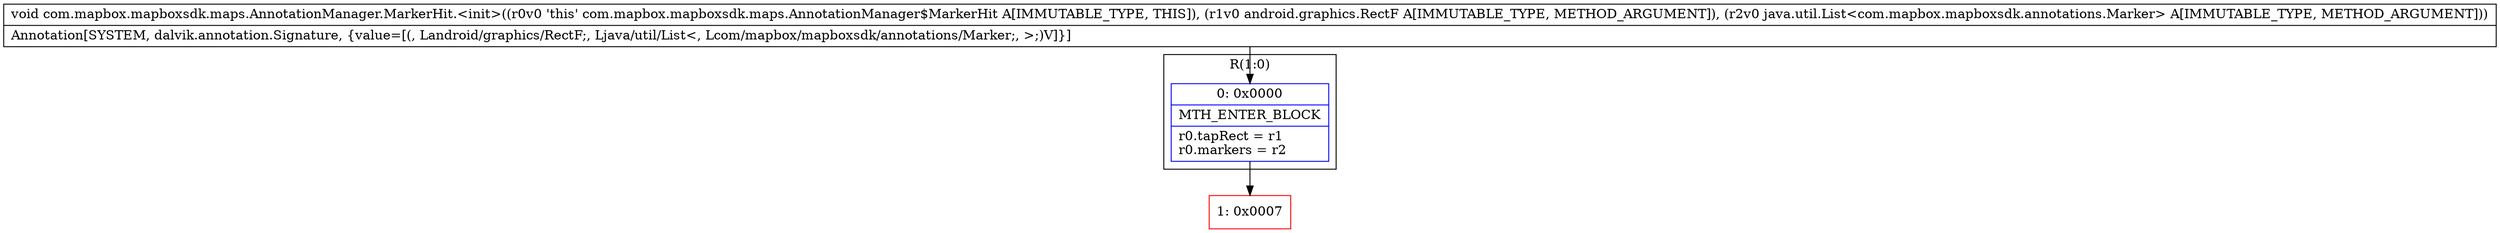 digraph "CFG forcom.mapbox.mapboxsdk.maps.AnnotationManager.MarkerHit.\<init\>(Landroid\/graphics\/RectF;Ljava\/util\/List;)V" {
subgraph cluster_Region_1899911359 {
label = "R(1:0)";
node [shape=record,color=blue];
Node_0 [shape=record,label="{0\:\ 0x0000|MTH_ENTER_BLOCK\l|r0.tapRect = r1\lr0.markers = r2\l}"];
}
Node_1 [shape=record,color=red,label="{1\:\ 0x0007}"];
MethodNode[shape=record,label="{void com.mapbox.mapboxsdk.maps.AnnotationManager.MarkerHit.\<init\>((r0v0 'this' com.mapbox.mapboxsdk.maps.AnnotationManager$MarkerHit A[IMMUTABLE_TYPE, THIS]), (r1v0 android.graphics.RectF A[IMMUTABLE_TYPE, METHOD_ARGUMENT]), (r2v0 java.util.List\<com.mapbox.mapboxsdk.annotations.Marker\> A[IMMUTABLE_TYPE, METHOD_ARGUMENT]))  | Annotation[SYSTEM, dalvik.annotation.Signature, \{value=[(, Landroid\/graphics\/RectF;, Ljava\/util\/List\<, Lcom\/mapbox\/mapboxsdk\/annotations\/Marker;, \>;)V]\}]\l}"];
MethodNode -> Node_0;
Node_0 -> Node_1;
}

